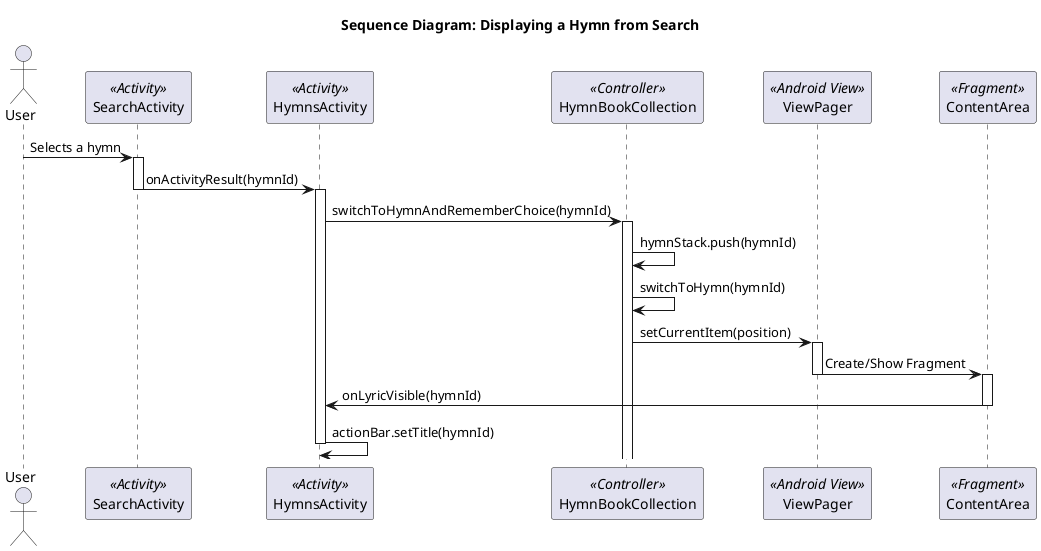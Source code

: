 @startuml
title Sequence Diagram: Displaying a Hymn from Search

actor User

participant SearchActivity <<Activity>>
participant HymnsActivity <<Activity>>
participant HymnBookCollection <<Controller>>
participant ViewPager <<Android View>>
participant ContentArea <<Fragment>>

User -> SearchActivity: Selects a hymn
activate SearchActivity

SearchActivity -> HymnsActivity: onActivityResult(hymnId)
deactivate SearchActivity
activate HymnsActivity

HymnsActivity -> HymnBookCollection: switchToHymnAndRememberChoice(hymnId)
activate HymnBookCollection

HymnBookCollection -> HymnBookCollection: hymnStack.push(hymnId)
HymnBookCollection -> HymnBookCollection: switchToHymn(hymnId)

HymnBookCollection -> ViewPager: setCurrentItem(position)
activate ViewPager

ViewPager -> ContentArea: Create/Show Fragment
deactivate ViewPager
activate ContentArea

ContentArea -> HymnsActivity: onLyricVisible(hymnId)
deactivate ContentArea

HymnsActivity -> HymnsActivity: actionBar.setTitle(hymnId)
deactivate HymnsActivity
@enduml
